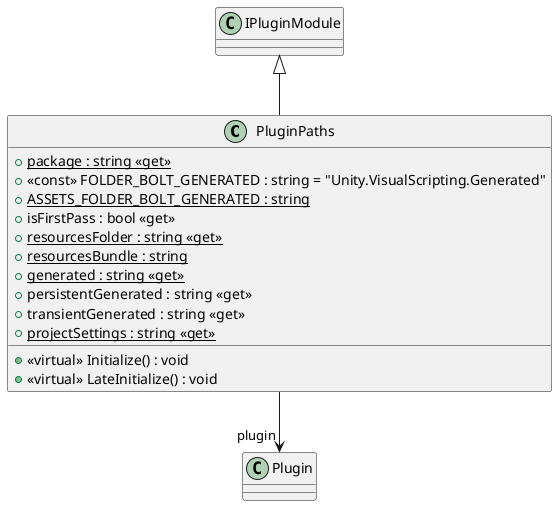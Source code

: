 @startuml
class PluginPaths {
    + <<virtual>> Initialize() : void
    + <<virtual>> LateInitialize() : void
    + {static} package : string <<get>>
    + <<const>> FOLDER_BOLT_GENERATED : string = "Unity.VisualScripting.Generated"
    + {static} ASSETS_FOLDER_BOLT_GENERATED : string
    + isFirstPass : bool <<get>>
    + {static} resourcesFolder : string <<get>>
    + {static} resourcesBundle : string
    + {static} generated : string <<get>>
    + persistentGenerated : string <<get>>
    + transientGenerated : string <<get>>
    + {static} projectSettings : string <<get>>
}
IPluginModule <|-- PluginPaths
PluginPaths --> "plugin" Plugin
@enduml

